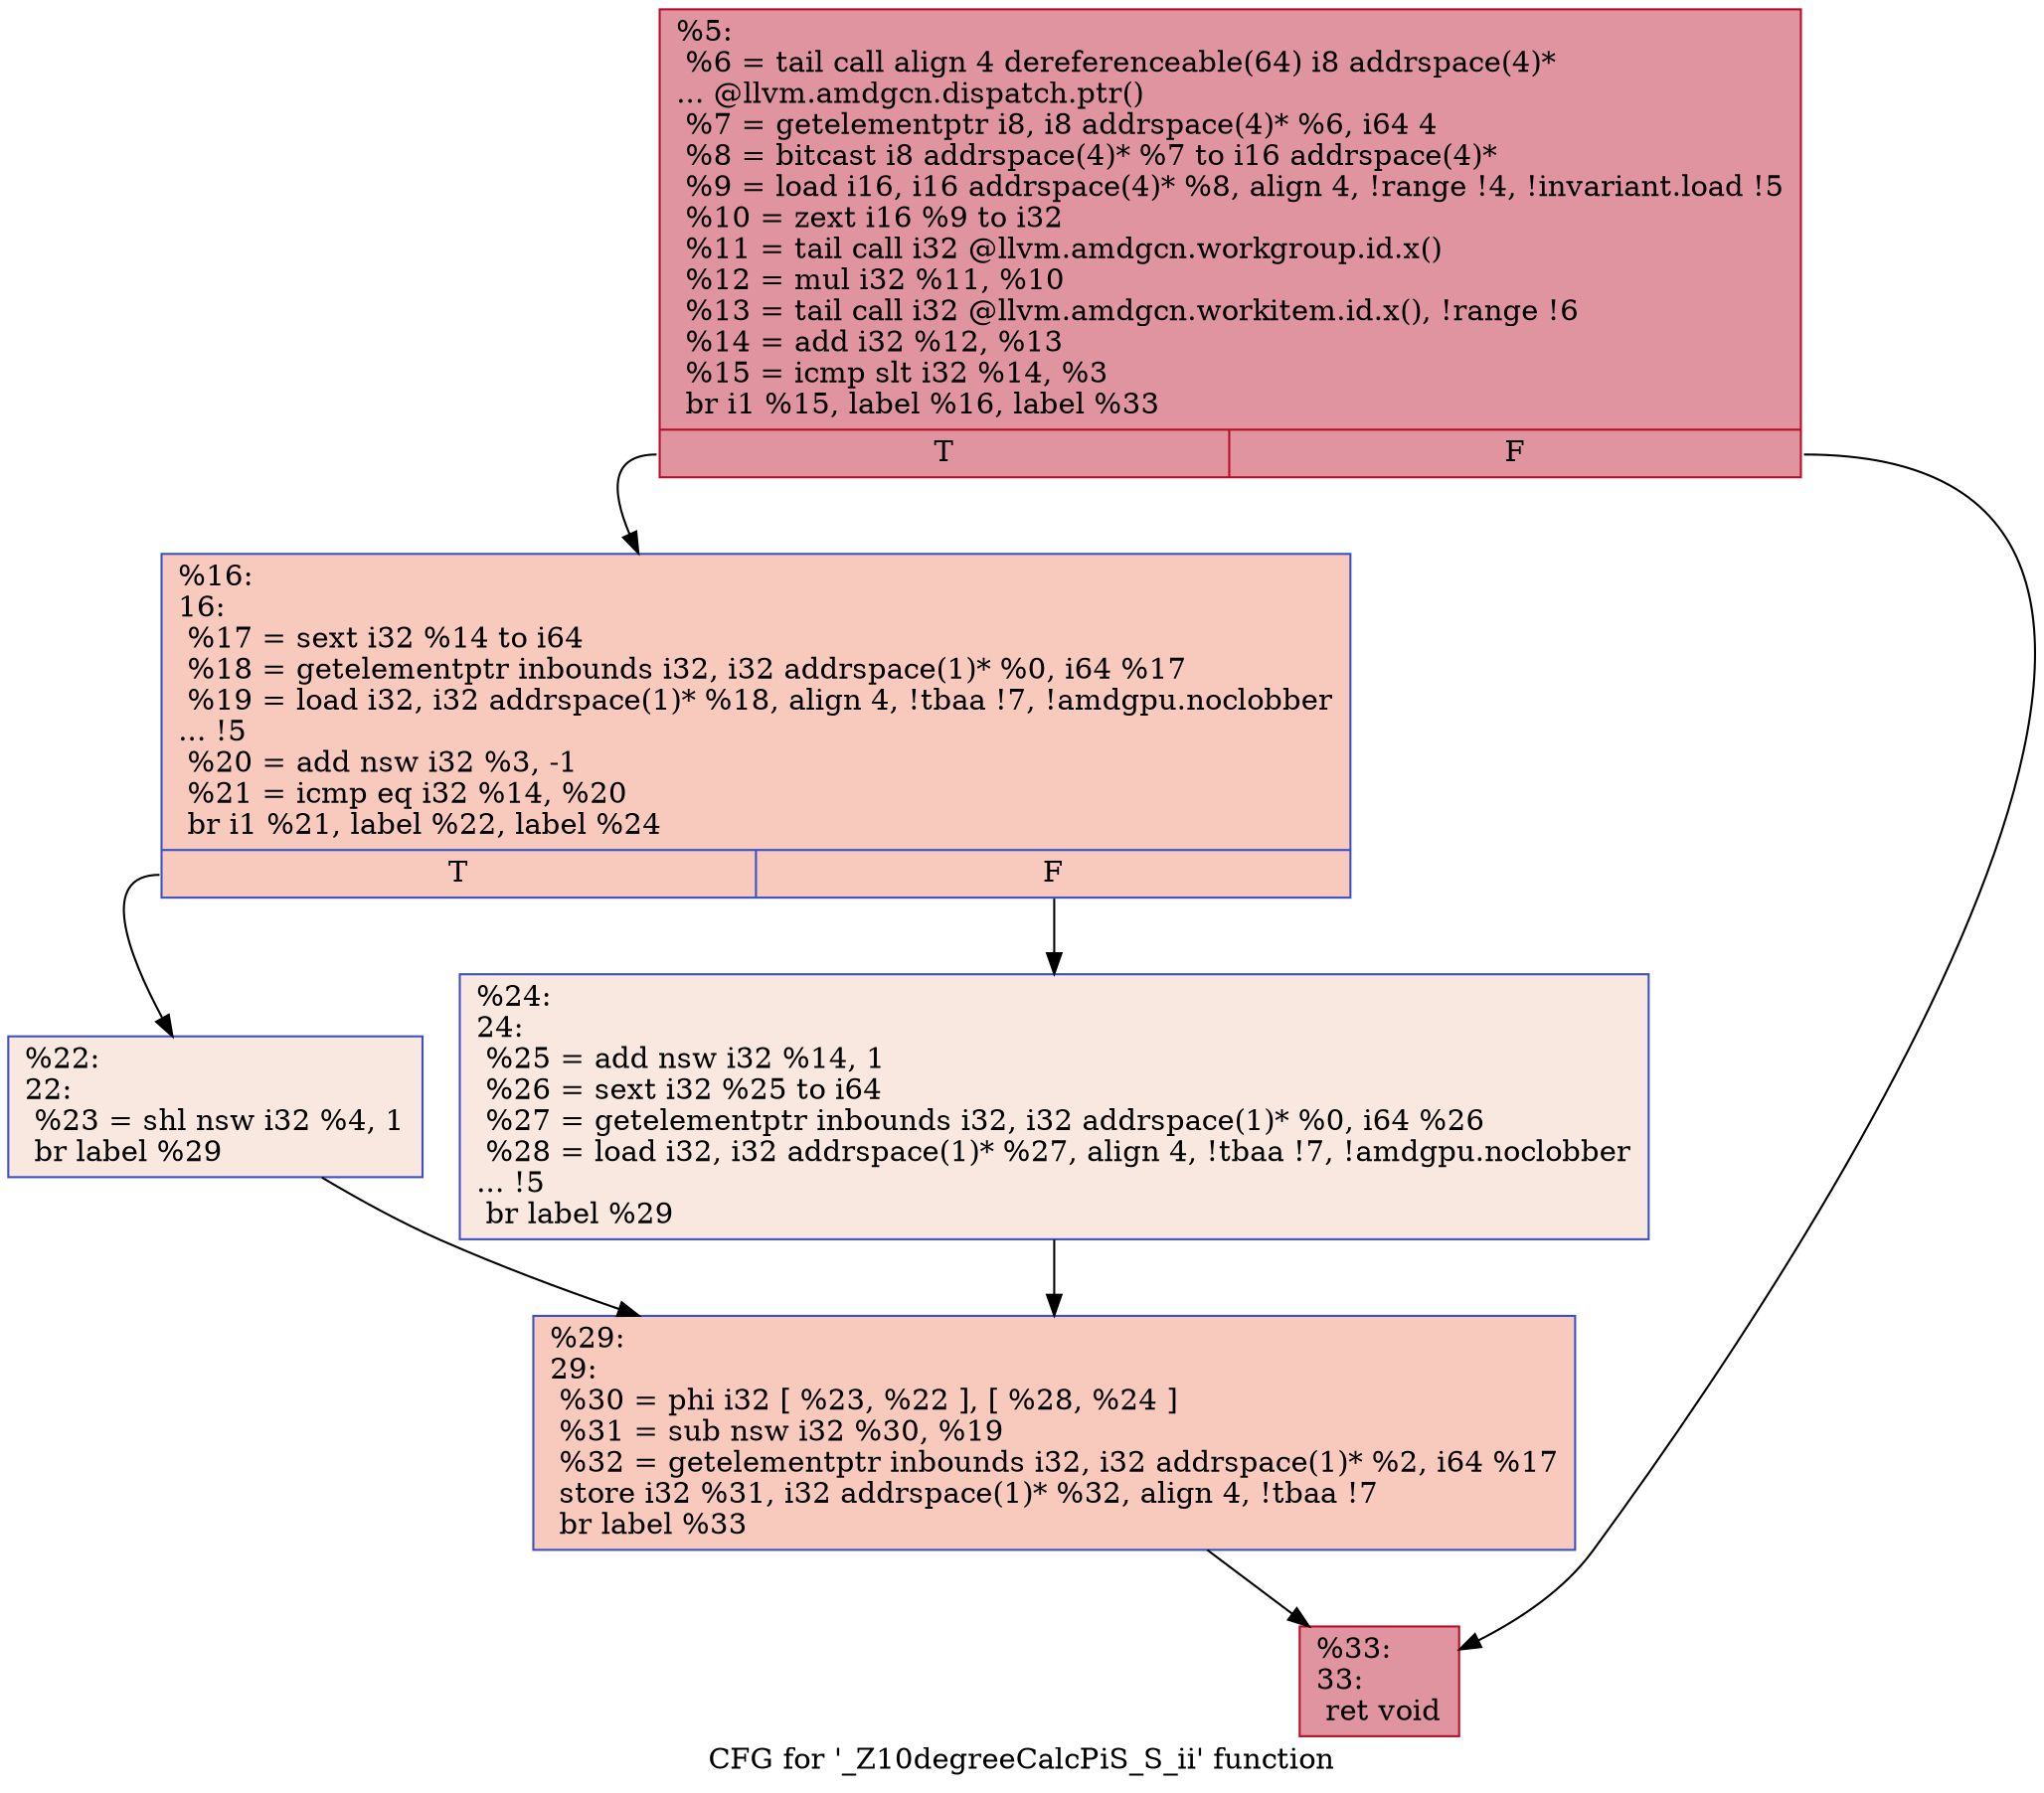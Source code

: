 digraph "CFG for '_Z10degreeCalcPiS_S_ii' function" {
	label="CFG for '_Z10degreeCalcPiS_S_ii' function";

	Node0x5b5a4c0 [shape=record,color="#b70d28ff", style=filled, fillcolor="#b70d2870",label="{%5:\l  %6 = tail call align 4 dereferenceable(64) i8 addrspace(4)*\l... @llvm.amdgcn.dispatch.ptr()\l  %7 = getelementptr i8, i8 addrspace(4)* %6, i64 4\l  %8 = bitcast i8 addrspace(4)* %7 to i16 addrspace(4)*\l  %9 = load i16, i16 addrspace(4)* %8, align 4, !range !4, !invariant.load !5\l  %10 = zext i16 %9 to i32\l  %11 = tail call i32 @llvm.amdgcn.workgroup.id.x()\l  %12 = mul i32 %11, %10\l  %13 = tail call i32 @llvm.amdgcn.workitem.id.x(), !range !6\l  %14 = add i32 %12, %13\l  %15 = icmp slt i32 %14, %3\l  br i1 %15, label %16, label %33\l|{<s0>T|<s1>F}}"];
	Node0x5b5a4c0:s0 -> Node0x5b5b780;
	Node0x5b5a4c0:s1 -> Node0x5b5b7d0;
	Node0x5b5b780 [shape=record,color="#3d50c3ff", style=filled, fillcolor="#ef886b70",label="{%16:\l16:                                               \l  %17 = sext i32 %14 to i64\l  %18 = getelementptr inbounds i32, i32 addrspace(1)* %0, i64 %17\l  %19 = load i32, i32 addrspace(1)* %18, align 4, !tbaa !7, !amdgpu.noclobber\l... !5\l  %20 = add nsw i32 %3, -1\l  %21 = icmp eq i32 %14, %20\l  br i1 %21, label %22, label %24\l|{<s0>T|<s1>F}}"];
	Node0x5b5b780:s0 -> Node0x5b5bc50;
	Node0x5b5b780:s1 -> Node0x5b5bce0;
	Node0x5b5bc50 [shape=record,color="#3d50c3ff", style=filled, fillcolor="#f1ccb870",label="{%22:\l22:                                               \l  %23 = shl nsw i32 %4, 1\l  br label %29\l}"];
	Node0x5b5bc50 -> Node0x5b5beb0;
	Node0x5b5bce0 [shape=record,color="#3d50c3ff", style=filled, fillcolor="#f1ccb870",label="{%24:\l24:                                               \l  %25 = add nsw i32 %14, 1\l  %26 = sext i32 %25 to i64\l  %27 = getelementptr inbounds i32, i32 addrspace(1)* %0, i64 %26\l  %28 = load i32, i32 addrspace(1)* %27, align 4, !tbaa !7, !amdgpu.noclobber\l... !5\l  br label %29\l}"];
	Node0x5b5bce0 -> Node0x5b5beb0;
	Node0x5b5beb0 [shape=record,color="#3d50c3ff", style=filled, fillcolor="#ef886b70",label="{%29:\l29:                                               \l  %30 = phi i32 [ %23, %22 ], [ %28, %24 ]\l  %31 = sub nsw i32 %30, %19\l  %32 = getelementptr inbounds i32, i32 addrspace(1)* %2, i64 %17\l  store i32 %31, i32 addrspace(1)* %32, align 4, !tbaa !7\l  br label %33\l}"];
	Node0x5b5beb0 -> Node0x5b5b7d0;
	Node0x5b5b7d0 [shape=record,color="#b70d28ff", style=filled, fillcolor="#b70d2870",label="{%33:\l33:                                               \l  ret void\l}"];
}
